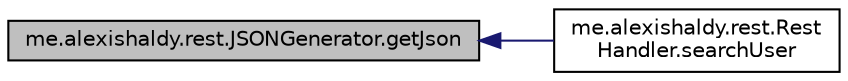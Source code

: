 digraph "me.alexishaldy.rest.JSONGenerator.getJson"
{
  edge [fontname="Helvetica",fontsize="10",labelfontname="Helvetica",labelfontsize="10"];
  node [fontname="Helvetica",fontsize="10",shape=record];
  rankdir="LR";
  Node1 [label="me.alexishaldy.rest.JSONGenerator.getJson",height=0.2,width=0.4,color="black", fillcolor="grey75", style="filled", fontcolor="black"];
  Node1 -> Node2 [dir="back",color="midnightblue",fontsize="10",style="solid",fontname="Helvetica"];
  Node2 [label="me.alexishaldy.rest.Rest\lHandler.searchUser",height=0.2,width=0.4,color="black", fillcolor="white", style="filled",URL="$classme_1_1alexishaldy_1_1rest_1_1_rest_handler.html#ab77eba8b56e6b2518b3a4265df1d172f"];
}
